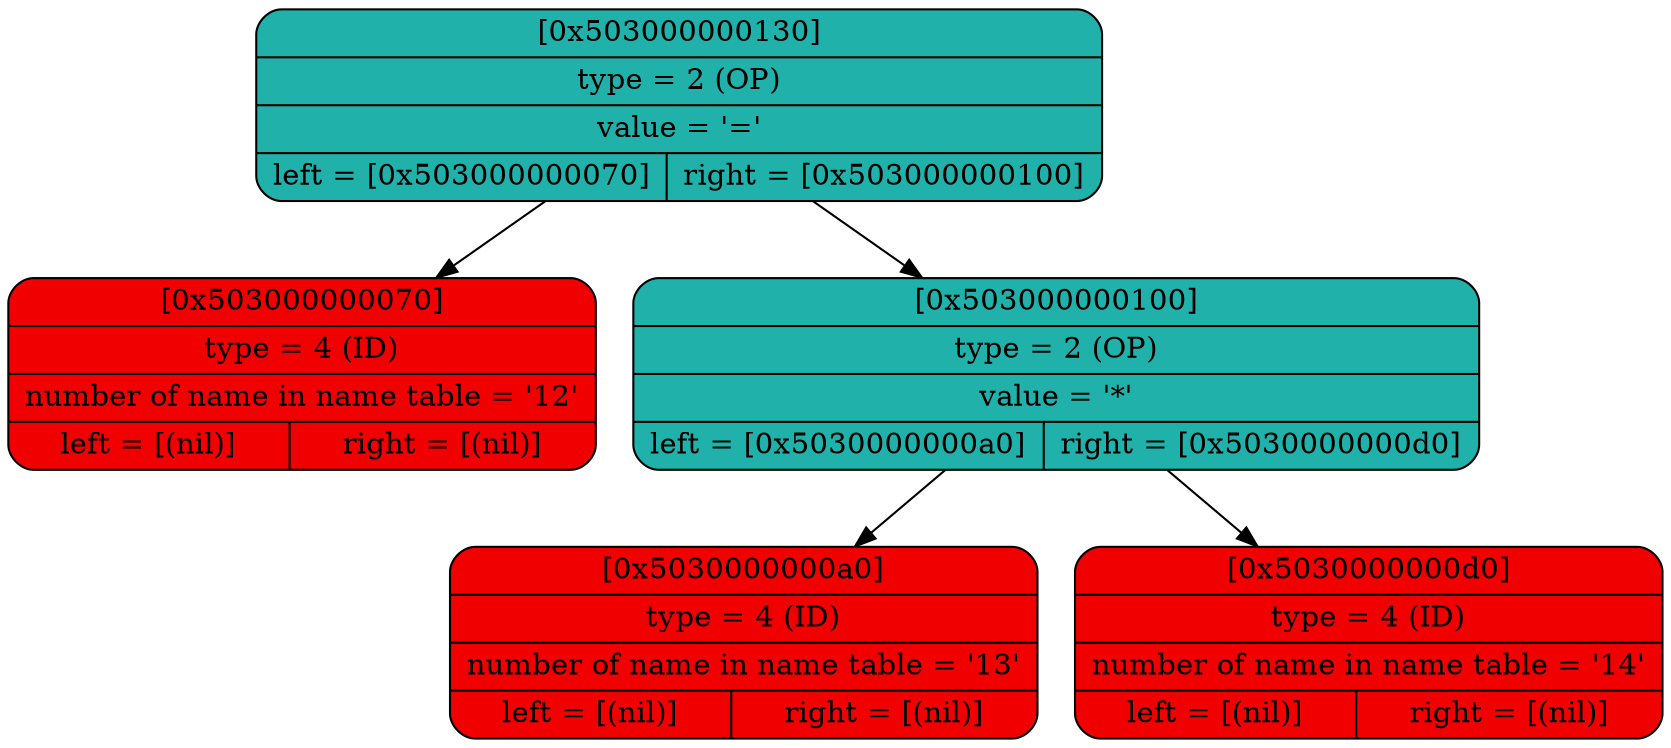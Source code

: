 digraph
{
bgcolor="transparent"
node0x503000000130 [shape=Mrecord; label = " { [0x503000000130] | type = 2 (OP)   | value = '=' | { left = [0x503000000070] | right = [0x503000000100] } }"; style = filled; fillcolor = "#20B2AA"];
node0x503000000130 -> node0x503000000070;
node0x503000000130 -> node0x503000000100;
node0x503000000070 [shape=Mrecord; label = " { [0x503000000070] | type = 4 (ID)   | number of name in name table = '12' | { left = [(nil)] | right = [(nil)] } }"; style = filled; fillcolor = "#F00000"];
node0x503000000100 [shape=Mrecord; label = " { [0x503000000100] | type = 2 (OP)   | value = '*' | { left = [0x5030000000a0] | right = [0x5030000000d0] } }"; style = filled; fillcolor = "#20B2AA"];
node0x503000000100 -> node0x5030000000a0;
node0x503000000100 -> node0x5030000000d0;
node0x5030000000a0 [shape=Mrecord; label = " { [0x5030000000a0] | type = 4 (ID)   | number of name in name table = '13' | { left = [(nil)] | right = [(nil)] } }"; style = filled; fillcolor = "#F00000"];
node0x5030000000d0 [shape=Mrecord; label = " { [0x5030000000d0] | type = 4 (ID)   | number of name in name table = '14' | { left = [(nil)] | right = [(nil)] } }"; style = filled; fillcolor = "#F00000"];

}
